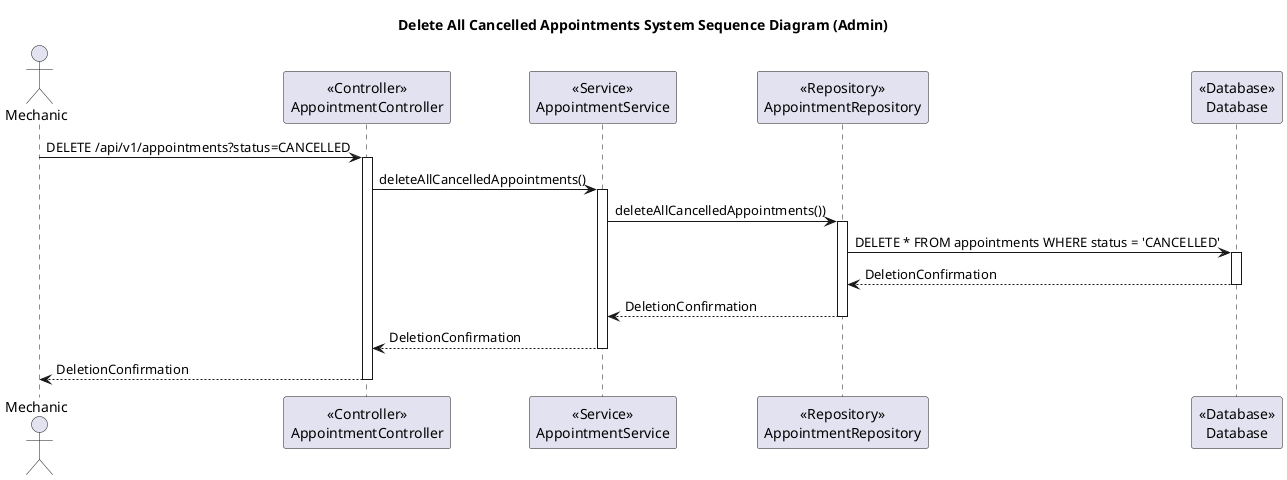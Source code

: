 @startuml
title Delete All Cancelled Appointments System Sequence Diagram (Admin)

actor Mechanic

participant AppointmentController as "<<Controller>>\nAppointmentController"
participant AppointmentService as "<<Service>>\nAppointmentService"
participant AppointmentRepository as "<<Repository>>\nAppointmentRepository"
participant Database as "<<Database>>\nDatabase"

Mechanic -> AppointmentController: DELETE /api/v1/appointments?status=CANCELLED
activate AppointmentController

AppointmentController -> AppointmentService: deleteAllCancelledAppointments()
activate AppointmentService

AppointmentService -> AppointmentRepository: deleteAllCancelledAppointments())
activate AppointmentRepository

AppointmentRepository -> Database: DELETE * FROM appointments WHERE status = 'CANCELLED'
activate Database

Database --> AppointmentRepository: DeletionConfirmation
deactivate Database

AppointmentRepository --> AppointmentService: DeletionConfirmation
deactivate AppointmentRepository

AppointmentService --> AppointmentController: DeletionConfirmation
deactivate AppointmentService

AppointmentController --> Mechanic: DeletionConfirmation
deactivate AppointmentController
@enduml
